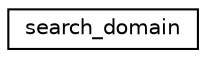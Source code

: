 digraph G
{
  edge [fontname="Helvetica",fontsize="10",labelfontname="Helvetica",labelfontsize="10"];
  node [fontname="Helvetica",fontsize="10",shape=record];
  rankdir="LR";
  Node1 [label="search_domain",height=0.2,width=0.4,color="black", fillcolor="white", style="filled",URL="$structsearch__domain.html"];
}
